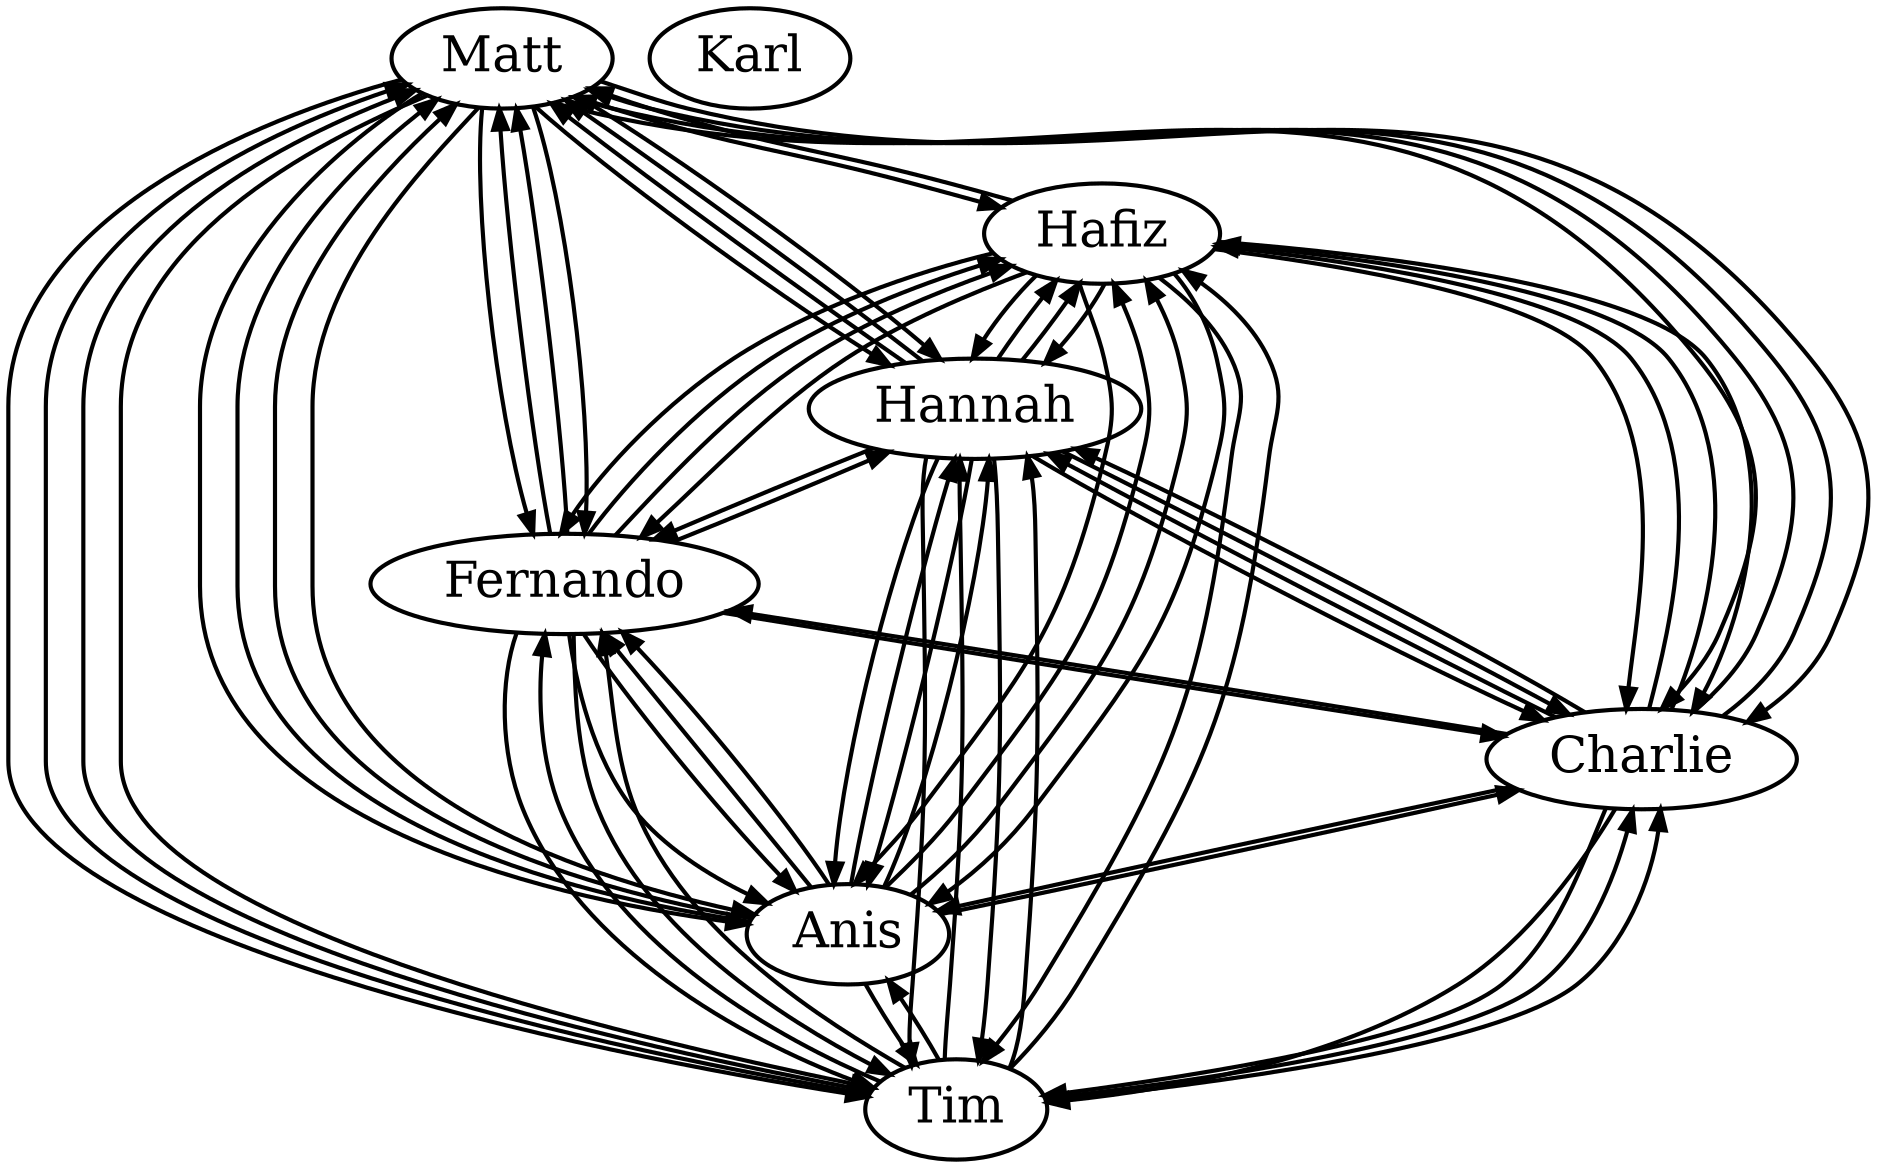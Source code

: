 digraph fully_connected {
  edge [penwidth=2] node [penwidth=2, fontsize=24]
  Matt     [pos="527.681,-98.5215"]
  Hafiz    [pos="327.075,-15.4274"]
  Karl     [pos="610.776,-299.128"]
  Tim      [pos="126.468,-98.5215"]
  Anis     [pos="43.3738,-299.128"]
  Charlie  [pos="126.468,-499.735"]
  Fernando [pos="327.075,-582.829"]
  Hannah   [pos="527.681,-499.735"]

  Matt -> Hafiz -> Tim -> Anis -> Charlie -> Fernando -> Hannah
  Hannah -> Fernando -> Charlie -> Anis -> Tim -> Hafiz -> Matt

  Matt -> Tim -> Matt
  Matt -> Anis -> Matt
  Matt -> Charlie -> Matt
  Matt -> Fernando -> Matt
  Matt -> Hannah -> Matt

  Hafiz -> Anis -> Hafiz
  Hafiz -> Charlie -> Hafiz
  Hafiz -> Fernando -> Hafiz
  Hafiz -> Hannah -> Hafiz

  Tim -> Charlie -> Tim
  Tim -> Fernando -> Tim
  Tim -> Hannah -> Tim
  Tim -> Matt -> Tim

  Anis -> Fernando -> Anis
  Anis -> Hannah -> Anis
  Anis -> Matt -> Anis
  Anis -> Hafiz -> Anis

  Charlie -> Hannah -> Charlie
  Charlie -> Matt -> Charlie
  Charlie -> Hafiz -> Charlie
  Charlie -> Tim -> Charlie

  Fernando -> Matt -> Fernando
  Fernando -> Hafiz -> Fernando
  Fernando -> Tim -> Fernando
  Fernando -> Anis -> Fernando

  Hannah -> Matt -> Hannah
  Hannah -> Hafiz -> Hannah
  Hannah -> Tim -> Hannah
  Hannah -> Anis -> Hannah
  Hannah -> Charlie -> Hannah
}
